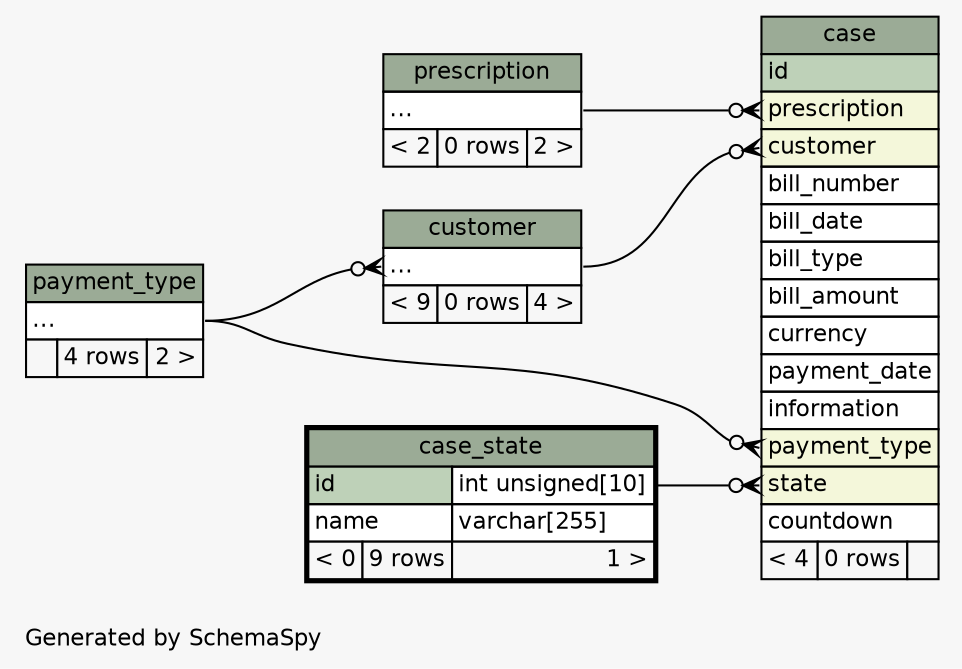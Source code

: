 // dot 2.40.1 on Linux 5.3.0-28-generic
// SchemaSpy rev 590
digraph "twoDegreesRelationshipsDiagram" {
  graph [
    rankdir="RL"
    bgcolor="#f7f7f7"
    label="\nGenerated by SchemaSpy"
    labeljust="l"
    nodesep="0.18"
    ranksep="0.46"
    fontname="Helvetica"
    fontsize="11"
  ];
  node [
    fontname="Helvetica"
    fontsize="11"
    shape="plaintext"
  ];
  edge [
    arrowsize="0.8"
  ];
  "case":"customer":w -> "customer":"elipses":e [arrowhead=none dir=back arrowtail=crowodot];
  "case":"payment_type":w -> "payment_type":"elipses":e [arrowhead=none dir=back arrowtail=crowodot];
  "case":"prescription":w -> "prescription":"elipses":e [arrowhead=none dir=back arrowtail=crowodot];
  "case":"state":w -> "case_state":"id.type":e [arrowhead=none dir=back arrowtail=crowodot];
  "customer":"elipses":w -> "payment_type":"elipses":e [arrowhead=none dir=back arrowtail=crowodot];
  "case" [
    label=<
    <TABLE BORDER="0" CELLBORDER="1" CELLSPACING="0" BGCOLOR="#ffffff">
      <TR><TD COLSPAN="3" BGCOLOR="#9bab96" ALIGN="CENTER">case</TD></TR>
      <TR><TD PORT="id" COLSPAN="3" BGCOLOR="#bed1b8" ALIGN="LEFT">id</TD></TR>
      <TR><TD PORT="prescription" COLSPAN="3" BGCOLOR="#f4f7da" ALIGN="LEFT">prescription</TD></TR>
      <TR><TD PORT="customer" COLSPAN="3" BGCOLOR="#f4f7da" ALIGN="LEFT">customer</TD></TR>
      <TR><TD PORT="bill_number" COLSPAN="3" ALIGN="LEFT">bill_number</TD></TR>
      <TR><TD PORT="bill_date" COLSPAN="3" ALIGN="LEFT">bill_date</TD></TR>
      <TR><TD PORT="bill_type" COLSPAN="3" ALIGN="LEFT">bill_type</TD></TR>
      <TR><TD PORT="bill_amount" COLSPAN="3" ALIGN="LEFT">bill_amount</TD></TR>
      <TR><TD PORT="currency" COLSPAN="3" ALIGN="LEFT">currency</TD></TR>
      <TR><TD PORT="payment_date" COLSPAN="3" ALIGN="LEFT">payment_date</TD></TR>
      <TR><TD PORT="information" COLSPAN="3" ALIGN="LEFT">information</TD></TR>
      <TR><TD PORT="payment_type" COLSPAN="3" BGCOLOR="#f4f7da" ALIGN="LEFT">payment_type</TD></TR>
      <TR><TD PORT="state" COLSPAN="3" BGCOLOR="#f4f7da" ALIGN="LEFT">state</TD></TR>
      <TR><TD PORT="countdown" COLSPAN="3" ALIGN="LEFT">countdown</TD></TR>
      <TR><TD ALIGN="LEFT" BGCOLOR="#f7f7f7">&lt; 4</TD><TD ALIGN="RIGHT" BGCOLOR="#f7f7f7">0 rows</TD><TD ALIGN="RIGHT" BGCOLOR="#f7f7f7">  </TD></TR>
    </TABLE>>
    URL="case.html"
    tooltip="case"
  ];
  "case_state" [
    label=<
    <TABLE BORDER="2" CELLBORDER="1" CELLSPACING="0" BGCOLOR="#ffffff">
      <TR><TD COLSPAN="3" BGCOLOR="#9bab96" ALIGN="CENTER">case_state</TD></TR>
      <TR><TD PORT="id" COLSPAN="2" BGCOLOR="#bed1b8" ALIGN="LEFT">id</TD><TD PORT="id.type" ALIGN="LEFT">int unsigned[10]</TD></TR>
      <TR><TD PORT="name" COLSPAN="2" ALIGN="LEFT">name</TD><TD PORT="name.type" ALIGN="LEFT">varchar[255]</TD></TR>
      <TR><TD ALIGN="LEFT" BGCOLOR="#f7f7f7">&lt; 0</TD><TD ALIGN="RIGHT" BGCOLOR="#f7f7f7">9 rows</TD><TD ALIGN="RIGHT" BGCOLOR="#f7f7f7">1 &gt;</TD></TR>
    </TABLE>>
    URL="case_state.html"
    tooltip="case_state"
  ];
  "customer" [
    label=<
    <TABLE BORDER="0" CELLBORDER="1" CELLSPACING="0" BGCOLOR="#ffffff">
      <TR><TD COLSPAN="3" BGCOLOR="#9bab96" ALIGN="CENTER">customer</TD></TR>
      <TR><TD PORT="elipses" COLSPAN="3" ALIGN="LEFT">...</TD></TR>
      <TR><TD ALIGN="LEFT" BGCOLOR="#f7f7f7">&lt; 9</TD><TD ALIGN="RIGHT" BGCOLOR="#f7f7f7">0 rows</TD><TD ALIGN="RIGHT" BGCOLOR="#f7f7f7">4 &gt;</TD></TR>
    </TABLE>>
    URL="customer.html"
    tooltip="customer"
  ];
  "payment_type" [
    label=<
    <TABLE BORDER="0" CELLBORDER="1" CELLSPACING="0" BGCOLOR="#ffffff">
      <TR><TD COLSPAN="3" BGCOLOR="#9bab96" ALIGN="CENTER">payment_type</TD></TR>
      <TR><TD PORT="elipses" COLSPAN="3" ALIGN="LEFT">...</TD></TR>
      <TR><TD ALIGN="LEFT" BGCOLOR="#f7f7f7">  </TD><TD ALIGN="RIGHT" BGCOLOR="#f7f7f7">4 rows</TD><TD ALIGN="RIGHT" BGCOLOR="#f7f7f7">2 &gt;</TD></TR>
    </TABLE>>
    URL="payment_type.html"
    tooltip="payment_type"
  ];
  "prescription" [
    label=<
    <TABLE BORDER="0" CELLBORDER="1" CELLSPACING="0" BGCOLOR="#ffffff">
      <TR><TD COLSPAN="3" BGCOLOR="#9bab96" ALIGN="CENTER">prescription</TD></TR>
      <TR><TD PORT="elipses" COLSPAN="3" ALIGN="LEFT">...</TD></TR>
      <TR><TD ALIGN="LEFT" BGCOLOR="#f7f7f7">&lt; 2</TD><TD ALIGN="RIGHT" BGCOLOR="#f7f7f7">0 rows</TD><TD ALIGN="RIGHT" BGCOLOR="#f7f7f7">2 &gt;</TD></TR>
    </TABLE>>
    URL="prescription.html"
    tooltip="prescription"
  ];
}
